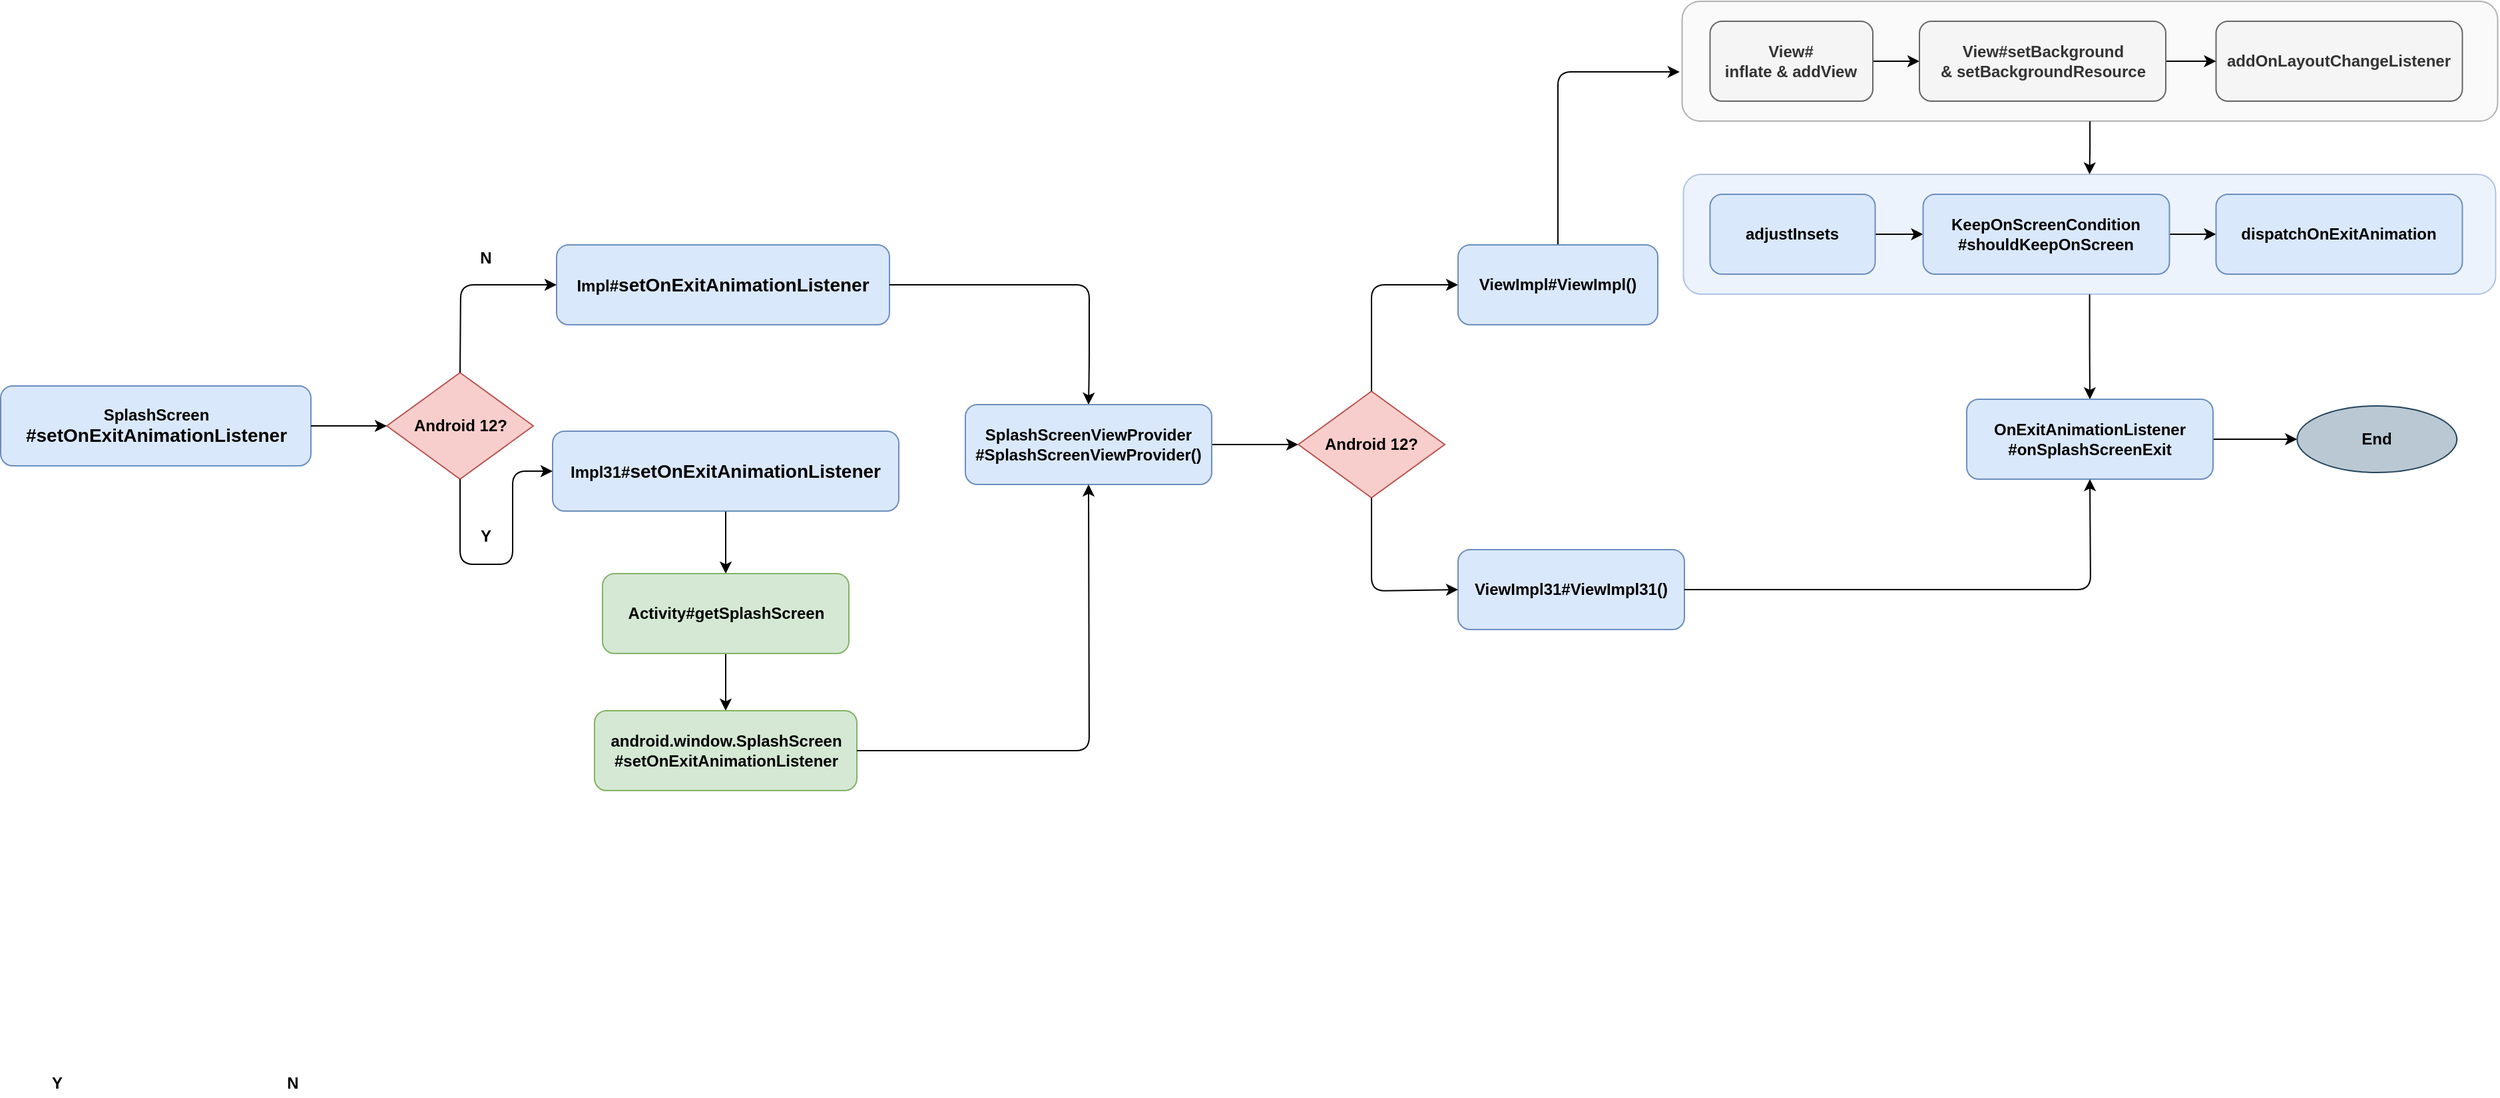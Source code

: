 <mxfile version="15.1.4" type="github">
  <diagram id="ne0NO3QX694kRij4lbTW" name="Page-1">
    <mxGraphModel dx="1568" dy="1915" grid="1" gridSize="10" guides="1" tooltips="1" connect="1" arrows="1" fold="1" page="1" pageScale="1" pageWidth="827" pageHeight="1169" math="0" shadow="0">
      <root>
        <mxCell id="0" />
        <mxCell id="1" parent="0" />
        <mxCell id="j1Gg0qt9gpF31pAZIbtT-6" value="" style="edgeStyle=orthogonalEdgeStyle;rounded=0;orthogonalLoop=1;jettySize=auto;html=1;" edge="1" parent="1" source="uIEDkzJlyYIv9PUufSZt-43" target="uIEDkzJlyYIv9PUufSZt-17">
          <mxGeometry relative="1" as="geometry" />
        </mxCell>
        <mxCell id="uIEDkzJlyYIv9PUufSZt-43" value="" style="rounded=1;whiteSpace=wrap;html=1;strokeColor=#6c8ebf;fillColor=#dae8fc;opacity=50;fontStyle=1" parent="1" vertex="1">
          <mxGeometry x="1519.25" y="-13" width="610" height="90" as="geometry" />
        </mxCell>
        <mxCell id="j1Gg0qt9gpF31pAZIbtT-16" value="" style="edgeStyle=orthogonalEdgeStyle;rounded=0;orthogonalLoop=1;jettySize=auto;html=1;entryX=0.5;entryY=0;entryDx=0;entryDy=0;" edge="1" parent="1" source="uIEDkzJlyYIv9PUufSZt-42" target="uIEDkzJlyYIv9PUufSZt-43">
          <mxGeometry relative="1" as="geometry">
            <mxPoint x="1839.25" y="-13" as="targetPoint" />
          </mxGeometry>
        </mxCell>
        <mxCell id="uIEDkzJlyYIv9PUufSZt-42" value="" style="rounded=1;whiteSpace=wrap;html=1;strokeColor=#666666;fontColor=#333333;fillColor=#f5f5f5;opacity=50;fontStyle=1" parent="1" vertex="1">
          <mxGeometry x="1518.25" y="-143" width="612.5" height="90" as="geometry" />
        </mxCell>
        <mxCell id="uIEDkzJlyYIv9PUufSZt-1" value="SplashScreen&lt;div style=&quot;text-align: justify&quot;&gt;&lt;font style=&quot;font-size: 14px&quot;&gt;#&lt;/font&gt;&lt;span style=&quot;font-size: 14px&quot;&gt;setOnExitAnimationListener&lt;/span&gt;&lt;/div&gt;" style="rounded=1;whiteSpace=wrap;html=1;fillColor=#dae8fc;strokeColor=#6c8ebf;fontStyle=1" parent="1" vertex="1">
          <mxGeometry x="255.5" y="146" width="233" height="60" as="geometry" />
        </mxCell>
        <mxCell id="j1Gg0qt9gpF31pAZIbtT-10" value="" style="edgeStyle=orthogonalEdgeStyle;rounded=0;orthogonalLoop=1;jettySize=auto;html=1;" edge="1" parent="1" source="uIEDkzJlyYIv9PUufSZt-2" target="uIEDkzJlyYIv9PUufSZt-8">
          <mxGeometry relative="1" as="geometry" />
        </mxCell>
        <mxCell id="uIEDkzJlyYIv9PUufSZt-2" value="Impl31#&lt;span style=&quot;font-size: 14px ; text-align: justify&quot;&gt;setOnExitAnimationListener&lt;/span&gt;" style="rounded=1;whiteSpace=wrap;html=1;fillColor=#dae8fc;strokeColor=#6c8ebf;fontStyle=1" parent="1" vertex="1">
          <mxGeometry x="670" y="180" width="260" height="60" as="geometry" />
        </mxCell>
        <mxCell id="uIEDkzJlyYIv9PUufSZt-3" value="Android 12?" style="rhombus;whiteSpace=wrap;html=1;fillColor=#f8cecc;strokeColor=#b85450;fontStyle=1" parent="1" vertex="1">
          <mxGeometry x="545.5" y="136" width="110" height="80" as="geometry" />
        </mxCell>
        <mxCell id="uIEDkzJlyYIv9PUufSZt-4" value="" style="endArrow=classic;html=1;fontStyle=1;entryX=0;entryY=0.5;entryDx=0;entryDy=0;exitX=1;exitY=0.5;exitDx=0;exitDy=0;" parent="1" edge="1" target="uIEDkzJlyYIv9PUufSZt-3" source="uIEDkzJlyYIv9PUufSZt-1">
          <mxGeometry width="50" height="50" relative="1" as="geometry">
            <mxPoint x="485.5" y="186" as="sourcePoint" />
            <mxPoint x="595.5" y="146" as="targetPoint" />
          </mxGeometry>
        </mxCell>
        <mxCell id="uIEDkzJlyYIv9PUufSZt-5" value="Y" style="text;html=1;strokeColor=none;fillColor=none;align=center;verticalAlign=middle;whiteSpace=wrap;rounded=0;fontStyle=1" parent="1" vertex="1">
          <mxGeometry x="600" y="249" width="40" height="20" as="geometry" />
        </mxCell>
        <mxCell id="uIEDkzJlyYIv9PUufSZt-6" value="N" style="text;html=1;strokeColor=none;fillColor=none;align=center;verticalAlign=middle;whiteSpace=wrap;rounded=0;fontStyle=1" parent="1" vertex="1">
          <mxGeometry x="600" y="40" width="40" height="20" as="geometry" />
        </mxCell>
        <mxCell id="uIEDkzJlyYIv9PUufSZt-7" value="Impl#&lt;span style=&quot;font-size: 14px ; text-align: justify&quot;&gt;setOnExitAnimationListener&lt;/span&gt;" style="rounded=1;whiteSpace=wrap;html=1;fillColor=#dae8fc;strokeColor=#6c8ebf;fontStyle=1" parent="1" vertex="1">
          <mxGeometry x="673" y="40" width="250" height="60" as="geometry" />
        </mxCell>
        <mxCell id="uIEDkzJlyYIv9PUufSZt-63" value="" style="edgeStyle=orthogonalEdgeStyle;rounded=0;orthogonalLoop=1;jettySize=auto;html=1;" parent="1" source="uIEDkzJlyYIv9PUufSZt-8" target="uIEDkzJlyYIv9PUufSZt-9" edge="1">
          <mxGeometry relative="1" as="geometry" />
        </mxCell>
        <mxCell id="uIEDkzJlyYIv9PUufSZt-8" value="Activity#getSplashScreen" style="rounded=1;whiteSpace=wrap;html=1;fillColor=#d5e8d4;strokeColor=#82b366;fontStyle=1" parent="1" vertex="1">
          <mxGeometry x="707.5" y="287" width="185" height="60" as="geometry" />
        </mxCell>
        <mxCell id="uIEDkzJlyYIv9PUufSZt-9" value="android.window.SplashScreen&lt;br&gt;#setOnExitAnimationListener" style="rounded=1;whiteSpace=wrap;html=1;fillColor=#d5e8d4;strokeColor=#82b366;fontStyle=1" parent="1" vertex="1">
          <mxGeometry x="701.5" y="390" width="197" height="60" as="geometry" />
        </mxCell>
        <mxCell id="uIEDkzJlyYIv9PUufSZt-10" value="" style="endArrow=classic;html=1;fontStyle=1;exitX=0.5;exitY=1;exitDx=0;exitDy=0;entryX=0;entryY=0.5;entryDx=0;entryDy=0;" parent="1" source="uIEDkzJlyYIv9PUufSZt-3" target="uIEDkzJlyYIv9PUufSZt-2" edge="1">
          <mxGeometry width="50" height="50" relative="1" as="geometry">
            <mxPoint x="595.5" y="240" as="sourcePoint" />
            <mxPoint x="665.5" y="280" as="targetPoint" />
            <Array as="points">
              <mxPoint x="600.5" y="280" />
              <mxPoint x="640" y="280" />
              <mxPoint x="640" y="210" />
            </Array>
          </mxGeometry>
        </mxCell>
        <mxCell id="uIEDkzJlyYIv9PUufSZt-11" value="" style="endArrow=classic;html=1;entryX=0.5;entryY=0;entryDx=0;entryDy=0;fontStyle=1;" parent="1" target="uIEDkzJlyYIv9PUufSZt-12" edge="1" source="uIEDkzJlyYIv9PUufSZt-7">
          <mxGeometry width="50" height="50" relative="1" as="geometry">
            <mxPoint x="512.5" y="510" as="sourcePoint" />
            <mxPoint x="564" y="505" as="targetPoint" />
            <Array as="points">
              <mxPoint x="1073" y="70" />
              <mxPoint x="1073" y="130" />
            </Array>
          </mxGeometry>
        </mxCell>
        <mxCell id="j1Gg0qt9gpF31pAZIbtT-1" value="" style="edgeStyle=orthogonalEdgeStyle;rounded=0;orthogonalLoop=1;jettySize=auto;html=1;" edge="1" parent="1" source="uIEDkzJlyYIv9PUufSZt-12" target="uIEDkzJlyYIv9PUufSZt-14">
          <mxGeometry relative="1" as="geometry" />
        </mxCell>
        <mxCell id="uIEDkzJlyYIv9PUufSZt-12" value="&lt;span style=&quot;color: rgb(0 , 0 , 0)&quot;&gt;SplashScreenViewProvider&lt;br&gt;#&lt;/span&gt;&lt;span style=&quot;color: rgb(0 , 0 , 0)&quot;&gt;SplashScreenViewProvider()&lt;/span&gt;" style="rounded=1;whiteSpace=wrap;html=1;fillColor=#dae8fc;strokeColor=#6c8ebf;fontStyle=1" parent="1" vertex="1">
          <mxGeometry x="980" y="160" width="185" height="60" as="geometry" />
        </mxCell>
        <mxCell id="uIEDkzJlyYIv9PUufSZt-13" value="" style="endArrow=classic;html=1;exitX=0.5;exitY=0;exitDx=0;exitDy=0;entryX=0;entryY=0.5;entryDx=0;entryDy=0;fontStyle=1" parent="1" source="uIEDkzJlyYIv9PUufSZt-3" target="uIEDkzJlyYIv9PUufSZt-7" edge="1">
          <mxGeometry width="50" height="50" relative="1" as="geometry">
            <mxPoint x="540.5" y="300" as="sourcePoint" />
            <mxPoint x="428.5" y="380" as="targetPoint" />
            <Array as="points">
              <mxPoint x="601" y="70" />
            </Array>
          </mxGeometry>
        </mxCell>
        <mxCell id="uIEDkzJlyYIv9PUufSZt-14" value="Android 12?" style="rhombus;whiteSpace=wrap;html=1;fillColor=#f8cecc;strokeColor=#b85450;fontStyle=1" parent="1" vertex="1">
          <mxGeometry x="1230" y="150" width="110" height="80" as="geometry" />
        </mxCell>
        <mxCell id="uIEDkzJlyYIv9PUufSZt-15" value="N" style="text;html=1;strokeColor=none;fillColor=none;align=center;verticalAlign=middle;whiteSpace=wrap;rounded=0;fontStyle=1" parent="1" vertex="1">
          <mxGeometry x="454.5" y="660" width="40" height="20" as="geometry" />
        </mxCell>
        <mxCell id="uIEDkzJlyYIv9PUufSZt-16" value="ViewImpl31#ViewImpl31()" style="rounded=1;whiteSpace=wrap;html=1;fillColor=#dae8fc;strokeColor=#6c8ebf;fontStyle=1" parent="1" vertex="1">
          <mxGeometry x="1350" y="269" width="170" height="60" as="geometry" />
        </mxCell>
        <mxCell id="j1Gg0qt9gpF31pAZIbtT-8" value="" style="edgeStyle=orthogonalEdgeStyle;rounded=0;orthogonalLoop=1;jettySize=auto;html=1;" edge="1" parent="1" source="uIEDkzJlyYIv9PUufSZt-17" target="j1Gg0qt9gpF31pAZIbtT-7">
          <mxGeometry relative="1" as="geometry" />
        </mxCell>
        <mxCell id="uIEDkzJlyYIv9PUufSZt-17" value="OnExitAnimationListener&lt;br&gt;#onSplashScreenExit" style="rounded=1;whiteSpace=wrap;html=1;fillColor=#dae8fc;strokeColor=#6c8ebf;fontStyle=1" parent="1" vertex="1">
          <mxGeometry x="1732" y="156" width="185" height="60" as="geometry" />
        </mxCell>
        <mxCell id="uIEDkzJlyYIv9PUufSZt-20" value="Y" style="text;html=1;strokeColor=none;fillColor=none;align=center;verticalAlign=middle;whiteSpace=wrap;rounded=0;fontStyle=1" parent="1" vertex="1">
          <mxGeometry x="278" y="660" width="40" height="20" as="geometry" />
        </mxCell>
        <mxCell id="uIEDkzJlyYIv9PUufSZt-21" value="" style="endArrow=classic;html=1;fontStyle=1;entryX=0.5;entryY=1;entryDx=0;entryDy=0;exitX=1;exitY=0.5;exitDx=0;exitDy=0;" parent="1" edge="1" target="uIEDkzJlyYIv9PUufSZt-12" source="uIEDkzJlyYIv9PUufSZt-9">
          <mxGeometry width="50" height="50" relative="1" as="geometry">
            <mxPoint x="220" y="530" as="sourcePoint" />
            <mxPoint x="540" y="521" as="targetPoint" />
            <Array as="points">
              <mxPoint x="1073" y="420" />
            </Array>
          </mxGeometry>
        </mxCell>
        <mxCell id="uIEDkzJlyYIv9PUufSZt-54" value="" style="edgeStyle=orthogonalEdgeStyle;rounded=0;orthogonalLoop=1;jettySize=auto;html=1;" parent="1" source="uIEDkzJlyYIv9PUufSZt-23" target="uIEDkzJlyYIv9PUufSZt-49" edge="1">
          <mxGeometry relative="1" as="geometry" />
        </mxCell>
        <mxCell id="uIEDkzJlyYIv9PUufSZt-23" value="View#&lt;br&gt;inflate &amp;amp; addView" style="rounded=1;whiteSpace=wrap;html=1;fillColor=#f5f5f5;strokeColor=#666666;fontColor=#333333;fontStyle=1" parent="1" vertex="1">
          <mxGeometry x="1539.25" y="-128" width="122.25" height="60" as="geometry" />
        </mxCell>
        <mxCell id="uIEDkzJlyYIv9PUufSZt-26" value="" style="edgeStyle=orthogonalEdgeStyle;rounded=0;orthogonalLoop=1;jettySize=auto;html=1;fontStyle=1" parent="1" source="uIEDkzJlyYIv9PUufSZt-27" target="uIEDkzJlyYIv9PUufSZt-29" edge="1">
          <mxGeometry relative="1" as="geometry" />
        </mxCell>
        <mxCell id="uIEDkzJlyYIv9PUufSZt-27" value="adjustInsets" style="rounded=1;whiteSpace=wrap;html=1;fillColor=#dae8fc;strokeColor=#6c8ebf;fontStyle=1" parent="1" vertex="1">
          <mxGeometry x="1539.25" y="2" width="124" height="60" as="geometry" />
        </mxCell>
        <mxCell id="uIEDkzJlyYIv9PUufSZt-28" value="" style="edgeStyle=orthogonalEdgeStyle;rounded=0;orthogonalLoop=1;jettySize=auto;html=1;fontStyle=1" parent="1" source="uIEDkzJlyYIv9PUufSZt-29" target="uIEDkzJlyYIv9PUufSZt-30" edge="1">
          <mxGeometry relative="1" as="geometry" />
        </mxCell>
        <mxCell id="uIEDkzJlyYIv9PUufSZt-29" value="KeepOnScreenCondition&lt;br&gt;#shouldKeepOnScreen" style="rounded=1;whiteSpace=wrap;html=1;fillColor=#dae8fc;strokeColor=#6c8ebf;fontStyle=1" parent="1" vertex="1">
          <mxGeometry x="1699.25" y="2" width="185" height="60" as="geometry" />
        </mxCell>
        <mxCell id="uIEDkzJlyYIv9PUufSZt-30" value="dispatchOnExitAnimation" style="rounded=1;whiteSpace=wrap;html=1;fillColor=#dae8fc;strokeColor=#6c8ebf;fontStyle=1" parent="1" vertex="1">
          <mxGeometry x="1919.25" y="2" width="185" height="60" as="geometry" />
        </mxCell>
        <mxCell id="uIEDkzJlyYIv9PUufSZt-33" value="" style="endArrow=classic;html=1;fontStyle=1;entryX=0;entryY=0.5;entryDx=0;entryDy=0;exitX=0.5;exitY=1;exitDx=0;exitDy=0;" parent="1" edge="1" target="uIEDkzJlyYIv9PUufSZt-16" source="uIEDkzJlyYIv9PUufSZt-14">
          <mxGeometry width="50" height="50" relative="1" as="geometry">
            <mxPoint x="1294.58" y="310" as="sourcePoint" />
            <mxPoint x="1294.5" y="350" as="targetPoint" />
            <Array as="points">
              <mxPoint x="1285" y="300" />
            </Array>
          </mxGeometry>
        </mxCell>
        <mxCell id="uIEDkzJlyYIv9PUufSZt-35" value="" style="endArrow=classic;html=1;fontStyle=1;entryX=0;entryY=0.5;entryDx=0;entryDy=0;exitX=0.5;exitY=0;exitDx=0;exitDy=0;" parent="1" target="uIEDkzJlyYIv9PUufSZt-22" edge="1" source="uIEDkzJlyYIv9PUufSZt-14">
          <mxGeometry width="50" height="50" relative="1" as="geometry">
            <mxPoint x="1290" y="150" as="sourcePoint" />
            <mxPoint x="1330" y="150" as="targetPoint" />
            <Array as="points">
              <mxPoint x="1285" y="70" />
            </Array>
          </mxGeometry>
        </mxCell>
        <mxCell id="uIEDkzJlyYIv9PUufSZt-48" value="addOnLayoutChangeListener" style="rounded=1;whiteSpace=wrap;html=1;fillColor=#f5f5f5;strokeColor=#666666;fontColor=#333333;fontStyle=1" parent="1" vertex="1">
          <mxGeometry x="1919.25" y="-128" width="185" height="60" as="geometry" />
        </mxCell>
        <mxCell id="j1Gg0qt9gpF31pAZIbtT-12" value="" style="edgeStyle=orthogonalEdgeStyle;rounded=0;orthogonalLoop=1;jettySize=auto;html=1;" edge="1" parent="1" source="uIEDkzJlyYIv9PUufSZt-49" target="uIEDkzJlyYIv9PUufSZt-48">
          <mxGeometry relative="1" as="geometry" />
        </mxCell>
        <mxCell id="uIEDkzJlyYIv9PUufSZt-49" value="View#setBackground&lt;br&gt;&amp;amp;&amp;nbsp;setBackgroundResource" style="rounded=1;whiteSpace=wrap;html=1;fillColor=#f5f5f5;strokeColor=#666666;fontColor=#333333;fontStyle=1" parent="1" vertex="1">
          <mxGeometry x="1696.5" y="-128" width="185" height="60" as="geometry" />
        </mxCell>
        <mxCell id="j1Gg0qt9gpF31pAZIbtT-2" value="" style="endArrow=classic;html=1;fontStyle=1;entryX=-0.003;entryY=0.589;entryDx=0;entryDy=0;entryPerimeter=0;startArrow=none;exitX=0.5;exitY=0;exitDx=0;exitDy=0;" edge="1" parent="1" source="uIEDkzJlyYIv9PUufSZt-22" target="uIEDkzJlyYIv9PUufSZt-42">
          <mxGeometry width="50" height="50" relative="1" as="geometry">
            <mxPoint x="1430" y="110" as="sourcePoint" />
            <mxPoint x="1442.5" y="400" as="targetPoint" />
            <Array as="points">
              <mxPoint x="1425" y="-57" />
              <mxPoint x="1425" y="-90" />
            </Array>
          </mxGeometry>
        </mxCell>
        <mxCell id="uIEDkzJlyYIv9PUufSZt-22" value="ViewImpl#ViewImpl()" style="rounded=1;whiteSpace=wrap;html=1;fillColor=#dae8fc;strokeColor=#6c8ebf;fontStyle=1" parent="1" vertex="1">
          <mxGeometry x="1350" y="40" width="150" height="60" as="geometry" />
        </mxCell>
        <mxCell id="j1Gg0qt9gpF31pAZIbtT-5" value="" style="endArrow=classic;html=1;fontStyle=1;entryX=0.5;entryY=1;entryDx=0;entryDy=0;exitX=1;exitY=0.5;exitDx=0;exitDy=0;" edge="1" parent="1" source="uIEDkzJlyYIv9PUufSZt-16" target="uIEDkzJlyYIv9PUufSZt-17">
          <mxGeometry width="50" height="50" relative="1" as="geometry">
            <mxPoint x="1707.25" y="280" as="sourcePoint" />
            <mxPoint x="1772.25" y="349" as="targetPoint" />
            <Array as="points">
              <mxPoint x="1825" y="299" />
            </Array>
          </mxGeometry>
        </mxCell>
        <mxCell id="j1Gg0qt9gpF31pAZIbtT-7" value="End" style="ellipse;whiteSpace=wrap;html=1;fillColor=#bac8d3;strokeColor=#23445d;fontStyle=1" vertex="1" parent="1">
          <mxGeometry x="1980.13" y="161" width="120" height="50" as="geometry" />
        </mxCell>
      </root>
    </mxGraphModel>
  </diagram>
</mxfile>
